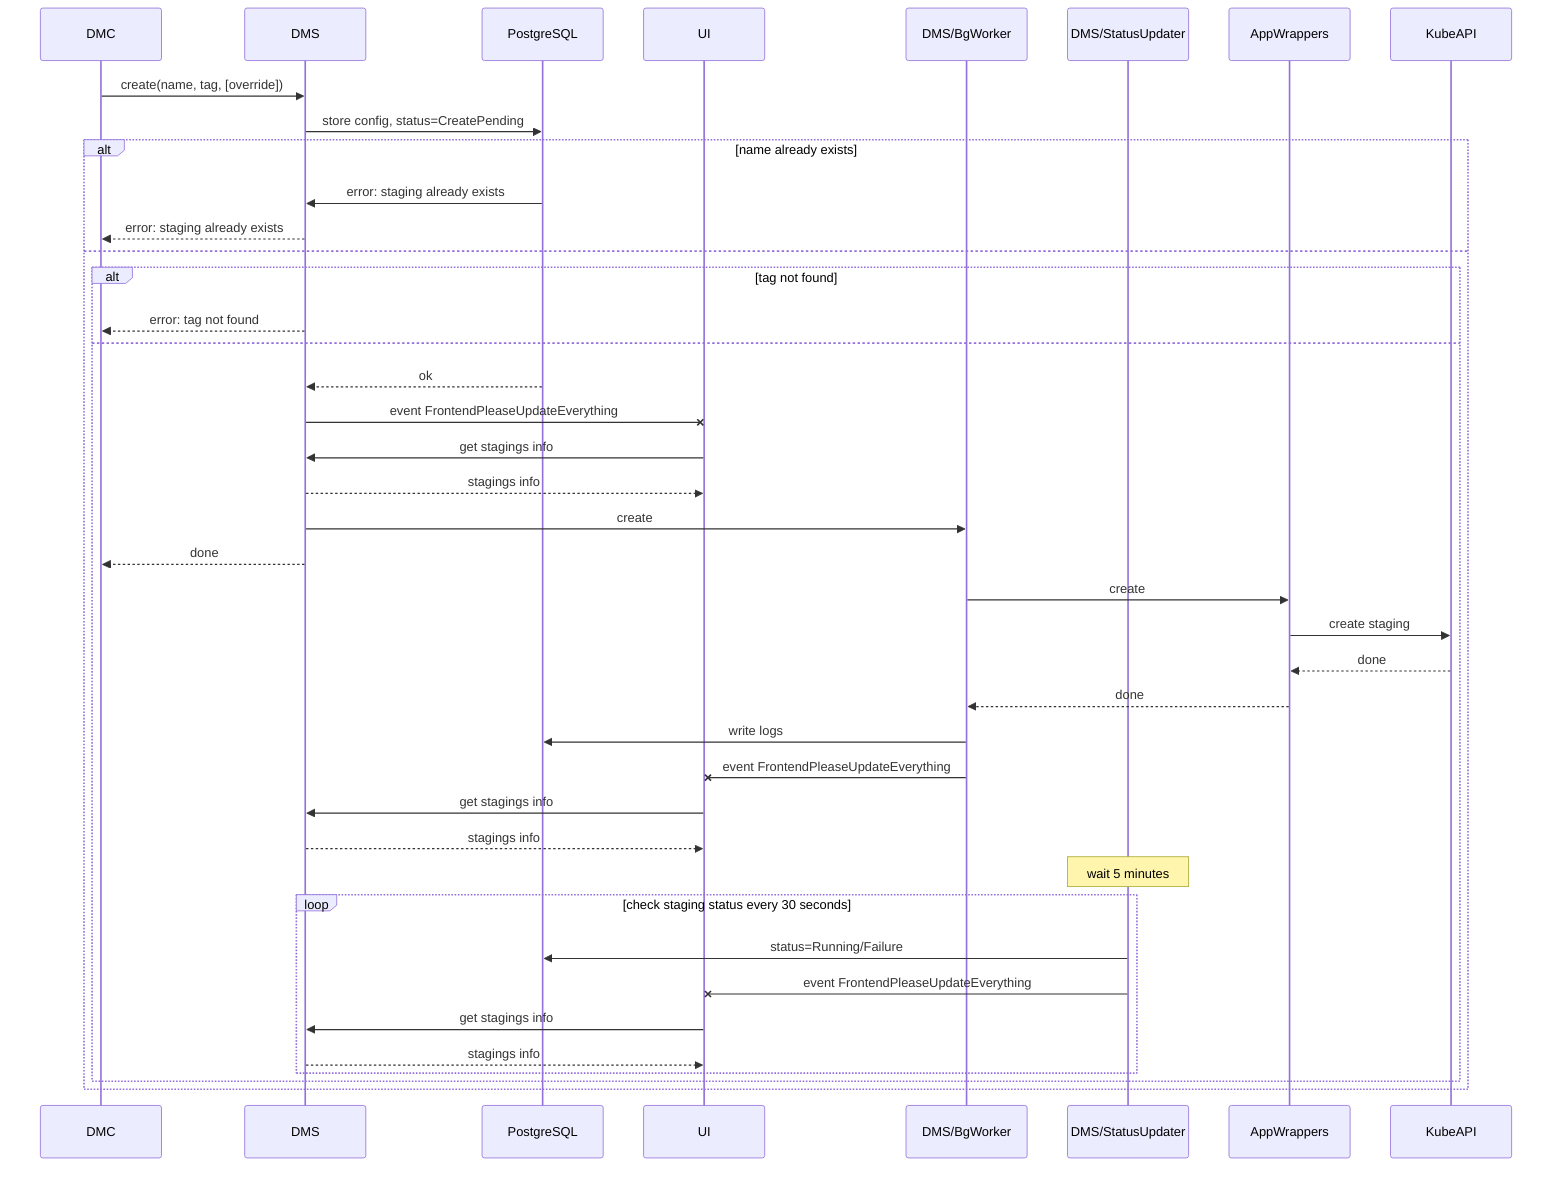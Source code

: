 sequenceDiagram
    participant DMC
    participant DMS
    participant PostgreSQL
    participant UI
    participant DMS/BgWorker
    participant DMS/StatusUpdater
    participant AppWrappers
    participant KubeAPI
    DMC->>DMS: create(name, tag, [override])
    DMS->>PostgreSQL: store config, status=CreatePending
    alt name already exists
        PostgreSQL->>DMS: error: staging already exists
        DMS-->>DMC: error: staging already exists
    else
        alt tag not found
            DMS-->>DMC: error: tag not found
        else
            PostgreSQL-->>DMS: ok
            DMS-xUI: event FrontendPleaseUpdateEverything
            UI->>DMS: get stagings info
            DMS-->>UI: stagings info
            DMS->>DMS/BgWorker: create
            DMS-->>DMC: done
            DMS/BgWorker->>AppWrappers: create
            AppWrappers->>KubeAPI: create staging
            KubeAPI-->>AppWrappers: done
            AppWrappers-->>DMS/BgWorker: done
            DMS/BgWorker->>PostgreSQL: write logs
            DMS/BgWorker-xUI: event FrontendPleaseUpdateEverything
            UI->>DMS: get stagings info
            DMS-->>UI: stagings info
            Note over DMS/StatusUpdater: wait 5 minutes
            loop check staging status every 30 seconds
                DMS/StatusUpdater->>PostgreSQL: status=Running/Failure
                DMS/StatusUpdater-xUI: event FrontendPleaseUpdateEverything
                UI->>DMS: get stagings info
                DMS-->>UI: stagings info
            end
        end
    end